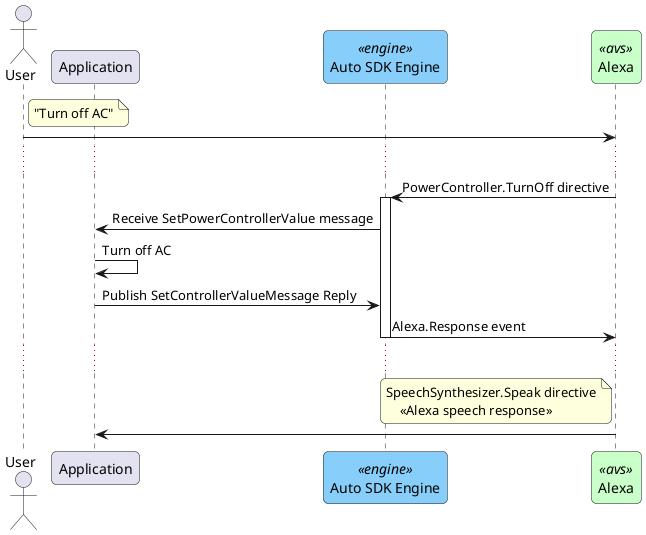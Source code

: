 @startuml

<style>
sequenceDiagram {
    .engine {
        BackgroundColor LightSkyBlue
        BorderColor CornflowerBlue
    }
    .avs {
        BackgroundColor TECHNOLOGY
        BorderColor Green
    }
}
</style>
skinparam roundcorner 10
skinparam sequenceMessageAlign direction

actor User Order 10
participant Application  order 20
participant "Auto SDK Engine"  as AutoSDK  <<engine>> order 30
participant "Alexa" as Alexa <<avs>> order 40

note right of User
"Turn off AC"
end note

User -> Alexa

...
Alexa -> AutoSDK: PowerController.TurnOff directive
activate AutoSDK
AutoSDK -> Application: Receive SetPowerControllerValue message
Application -> Application: Turn off AC
Application -> AutoSDK: Publish SetControllerValueMessage Reply
AutoSDK -> Alexa: Alexa.Response event
deactivate AutoSDK

...
note left of Alexa
SpeechSynthesizer.Speak directive
    <<Alexa speech response>>
end note
Alexa -> Application

@enduml
